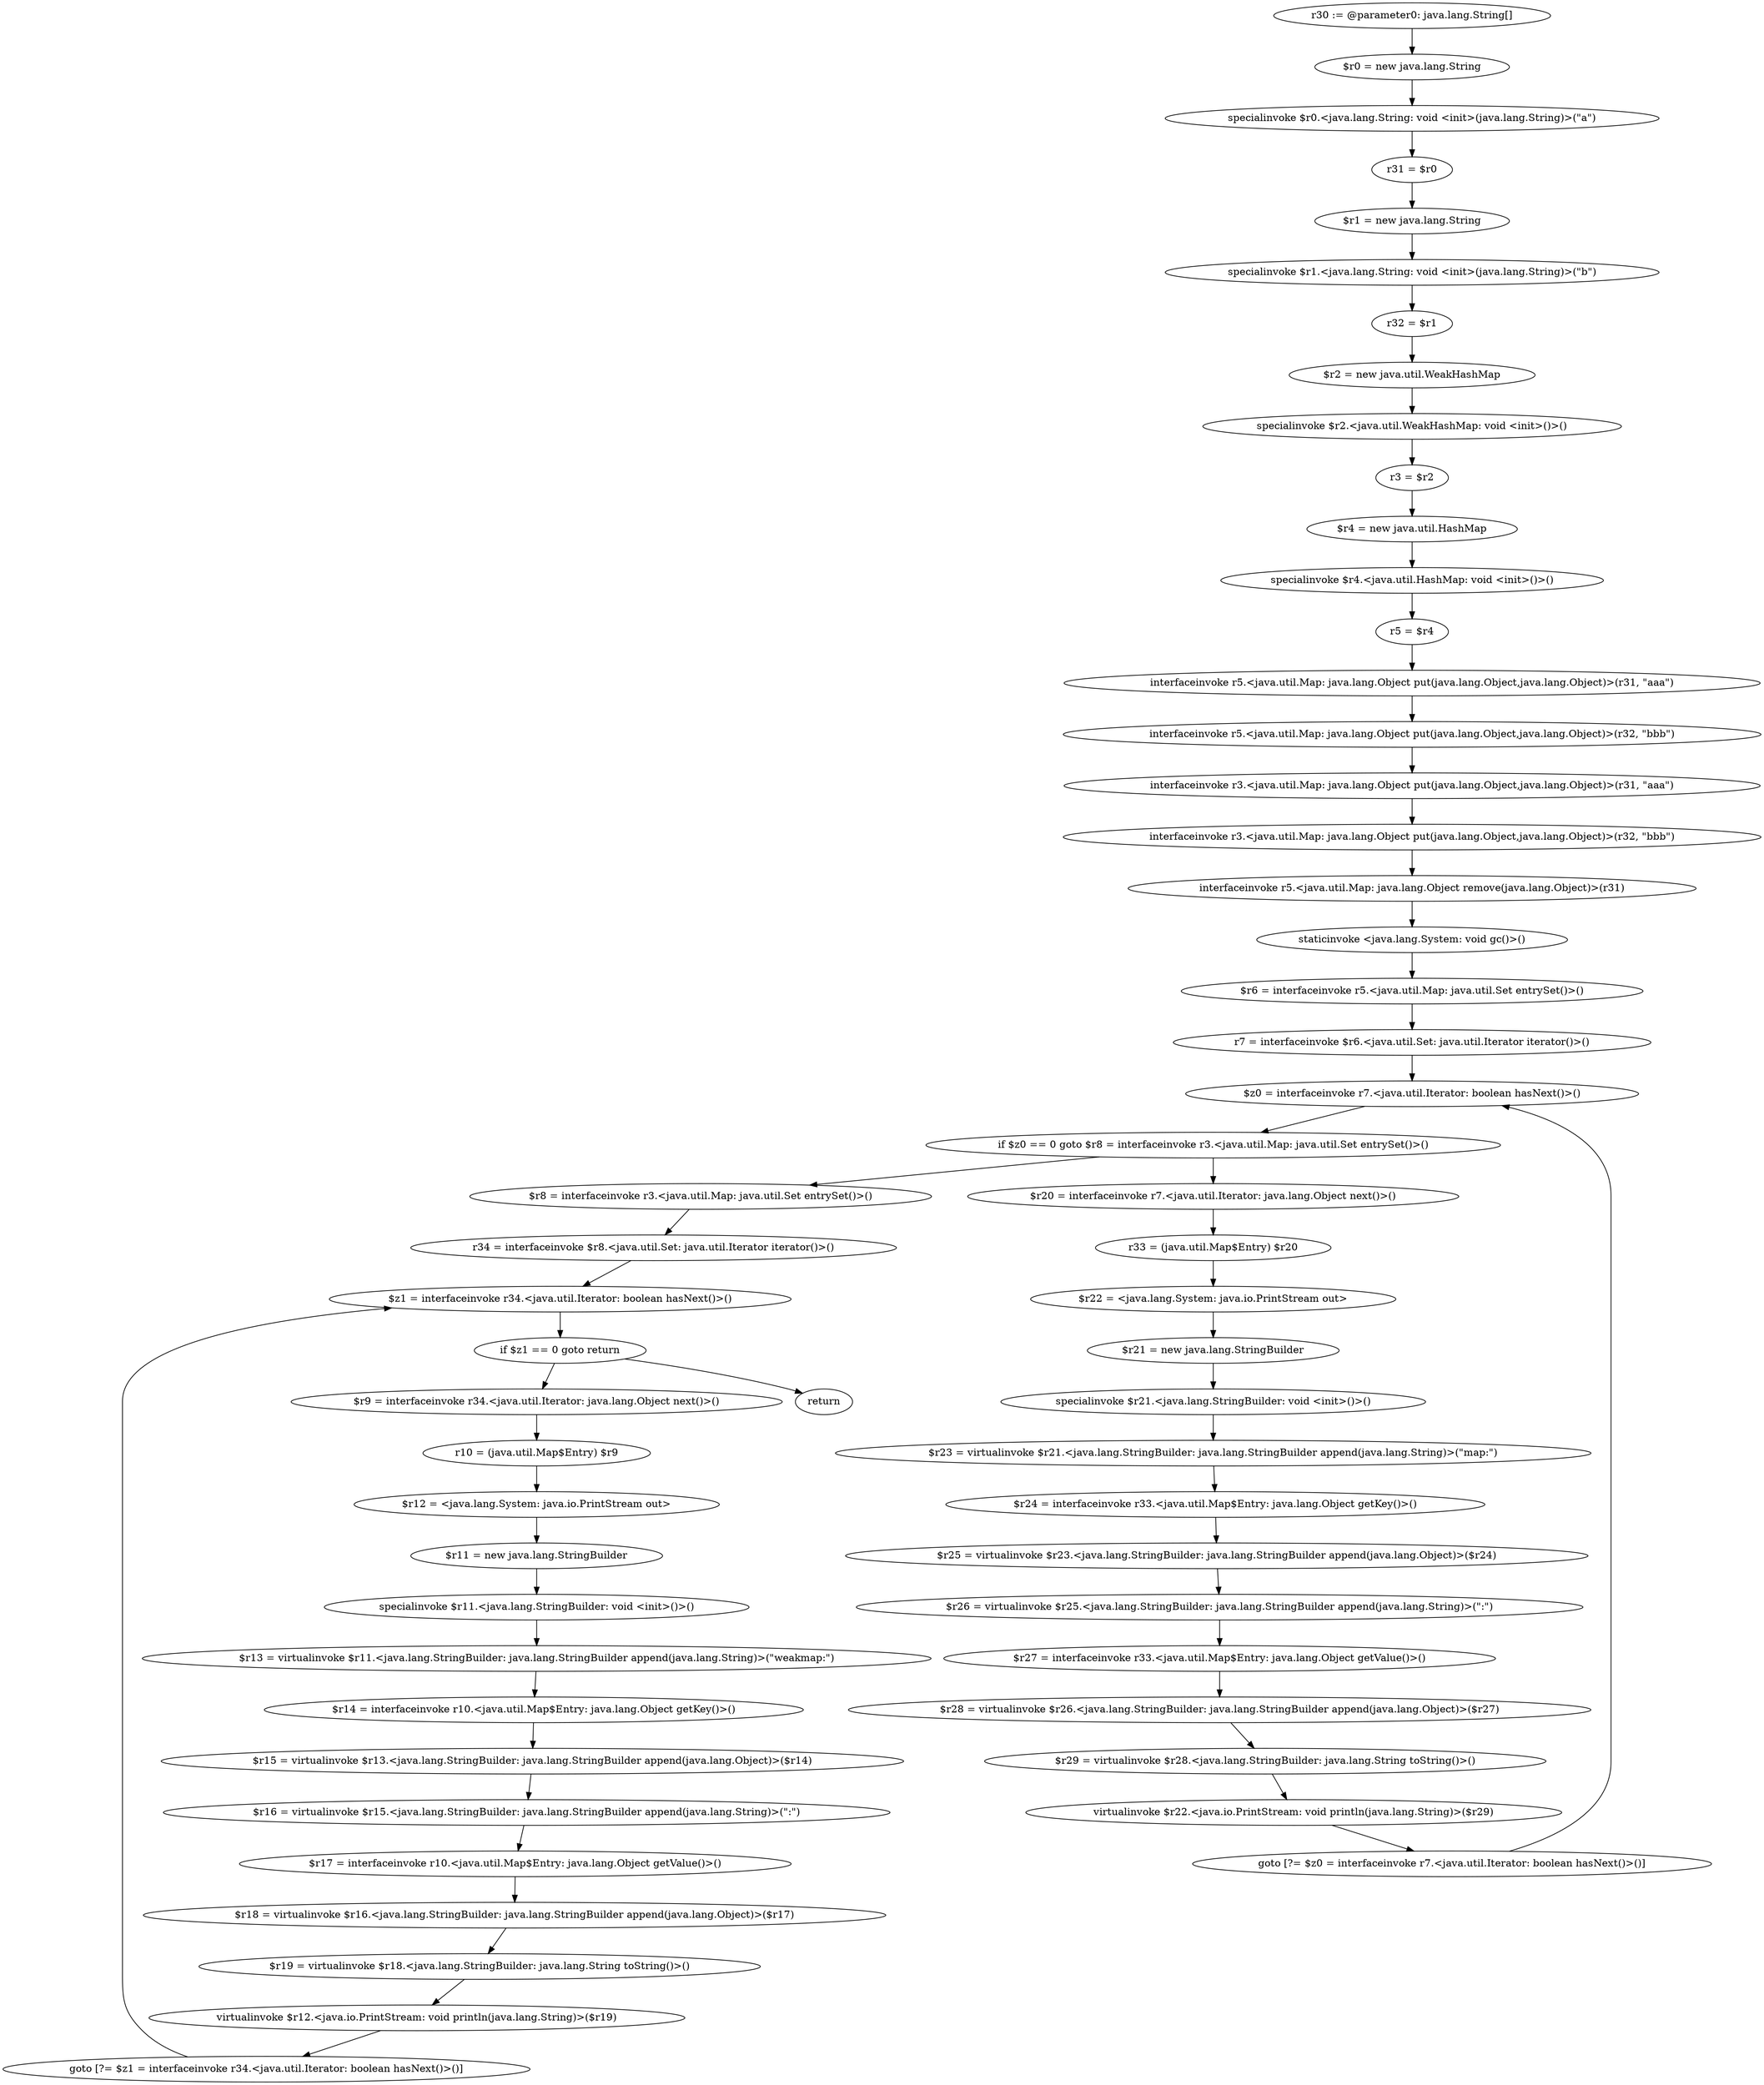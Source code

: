 digraph "unitGraph" {
    "r30 := @parameter0: java.lang.String[]"
    "$r0 = new java.lang.String"
    "specialinvoke $r0.<java.lang.String: void <init>(java.lang.String)>(\"a\")"
    "r31 = $r0"
    "$r1 = new java.lang.String"
    "specialinvoke $r1.<java.lang.String: void <init>(java.lang.String)>(\"b\")"
    "r32 = $r1"
    "$r2 = new java.util.WeakHashMap"
    "specialinvoke $r2.<java.util.WeakHashMap: void <init>()>()"
    "r3 = $r2"
    "$r4 = new java.util.HashMap"
    "specialinvoke $r4.<java.util.HashMap: void <init>()>()"
    "r5 = $r4"
    "interfaceinvoke r5.<java.util.Map: java.lang.Object put(java.lang.Object,java.lang.Object)>(r31, \"aaa\")"
    "interfaceinvoke r5.<java.util.Map: java.lang.Object put(java.lang.Object,java.lang.Object)>(r32, \"bbb\")"
    "interfaceinvoke r3.<java.util.Map: java.lang.Object put(java.lang.Object,java.lang.Object)>(r31, \"aaa\")"
    "interfaceinvoke r3.<java.util.Map: java.lang.Object put(java.lang.Object,java.lang.Object)>(r32, \"bbb\")"
    "interfaceinvoke r5.<java.util.Map: java.lang.Object remove(java.lang.Object)>(r31)"
    "staticinvoke <java.lang.System: void gc()>()"
    "$r6 = interfaceinvoke r5.<java.util.Map: java.util.Set entrySet()>()"
    "r7 = interfaceinvoke $r6.<java.util.Set: java.util.Iterator iterator()>()"
    "$z0 = interfaceinvoke r7.<java.util.Iterator: boolean hasNext()>()"
    "if $z0 == 0 goto $r8 = interfaceinvoke r3.<java.util.Map: java.util.Set entrySet()>()"
    "$r20 = interfaceinvoke r7.<java.util.Iterator: java.lang.Object next()>()"
    "r33 = (java.util.Map$Entry) $r20"
    "$r22 = <java.lang.System: java.io.PrintStream out>"
    "$r21 = new java.lang.StringBuilder"
    "specialinvoke $r21.<java.lang.StringBuilder: void <init>()>()"
    "$r23 = virtualinvoke $r21.<java.lang.StringBuilder: java.lang.StringBuilder append(java.lang.String)>(\"map:\")"
    "$r24 = interfaceinvoke r33.<java.util.Map$Entry: java.lang.Object getKey()>()"
    "$r25 = virtualinvoke $r23.<java.lang.StringBuilder: java.lang.StringBuilder append(java.lang.Object)>($r24)"
    "$r26 = virtualinvoke $r25.<java.lang.StringBuilder: java.lang.StringBuilder append(java.lang.String)>(\":\")"
    "$r27 = interfaceinvoke r33.<java.util.Map$Entry: java.lang.Object getValue()>()"
    "$r28 = virtualinvoke $r26.<java.lang.StringBuilder: java.lang.StringBuilder append(java.lang.Object)>($r27)"
    "$r29 = virtualinvoke $r28.<java.lang.StringBuilder: java.lang.String toString()>()"
    "virtualinvoke $r22.<java.io.PrintStream: void println(java.lang.String)>($r29)"
    "goto [?= $z0 = interfaceinvoke r7.<java.util.Iterator: boolean hasNext()>()]"
    "$r8 = interfaceinvoke r3.<java.util.Map: java.util.Set entrySet()>()"
    "r34 = interfaceinvoke $r8.<java.util.Set: java.util.Iterator iterator()>()"
    "$z1 = interfaceinvoke r34.<java.util.Iterator: boolean hasNext()>()"
    "if $z1 == 0 goto return"
    "$r9 = interfaceinvoke r34.<java.util.Iterator: java.lang.Object next()>()"
    "r10 = (java.util.Map$Entry) $r9"
    "$r12 = <java.lang.System: java.io.PrintStream out>"
    "$r11 = new java.lang.StringBuilder"
    "specialinvoke $r11.<java.lang.StringBuilder: void <init>()>()"
    "$r13 = virtualinvoke $r11.<java.lang.StringBuilder: java.lang.StringBuilder append(java.lang.String)>(\"weakmap:\")"
    "$r14 = interfaceinvoke r10.<java.util.Map$Entry: java.lang.Object getKey()>()"
    "$r15 = virtualinvoke $r13.<java.lang.StringBuilder: java.lang.StringBuilder append(java.lang.Object)>($r14)"
    "$r16 = virtualinvoke $r15.<java.lang.StringBuilder: java.lang.StringBuilder append(java.lang.String)>(\":\")"
    "$r17 = interfaceinvoke r10.<java.util.Map$Entry: java.lang.Object getValue()>()"
    "$r18 = virtualinvoke $r16.<java.lang.StringBuilder: java.lang.StringBuilder append(java.lang.Object)>($r17)"
    "$r19 = virtualinvoke $r18.<java.lang.StringBuilder: java.lang.String toString()>()"
    "virtualinvoke $r12.<java.io.PrintStream: void println(java.lang.String)>($r19)"
    "goto [?= $z1 = interfaceinvoke r34.<java.util.Iterator: boolean hasNext()>()]"
    "return"
    "r30 := @parameter0: java.lang.String[]"->"$r0 = new java.lang.String";
    "$r0 = new java.lang.String"->"specialinvoke $r0.<java.lang.String: void <init>(java.lang.String)>(\"a\")";
    "specialinvoke $r0.<java.lang.String: void <init>(java.lang.String)>(\"a\")"->"r31 = $r0";
    "r31 = $r0"->"$r1 = new java.lang.String";
    "$r1 = new java.lang.String"->"specialinvoke $r1.<java.lang.String: void <init>(java.lang.String)>(\"b\")";
    "specialinvoke $r1.<java.lang.String: void <init>(java.lang.String)>(\"b\")"->"r32 = $r1";
    "r32 = $r1"->"$r2 = new java.util.WeakHashMap";
    "$r2 = new java.util.WeakHashMap"->"specialinvoke $r2.<java.util.WeakHashMap: void <init>()>()";
    "specialinvoke $r2.<java.util.WeakHashMap: void <init>()>()"->"r3 = $r2";
    "r3 = $r2"->"$r4 = new java.util.HashMap";
    "$r4 = new java.util.HashMap"->"specialinvoke $r4.<java.util.HashMap: void <init>()>()";
    "specialinvoke $r4.<java.util.HashMap: void <init>()>()"->"r5 = $r4";
    "r5 = $r4"->"interfaceinvoke r5.<java.util.Map: java.lang.Object put(java.lang.Object,java.lang.Object)>(r31, \"aaa\")";
    "interfaceinvoke r5.<java.util.Map: java.lang.Object put(java.lang.Object,java.lang.Object)>(r31, \"aaa\")"->"interfaceinvoke r5.<java.util.Map: java.lang.Object put(java.lang.Object,java.lang.Object)>(r32, \"bbb\")";
    "interfaceinvoke r5.<java.util.Map: java.lang.Object put(java.lang.Object,java.lang.Object)>(r32, \"bbb\")"->"interfaceinvoke r3.<java.util.Map: java.lang.Object put(java.lang.Object,java.lang.Object)>(r31, \"aaa\")";
    "interfaceinvoke r3.<java.util.Map: java.lang.Object put(java.lang.Object,java.lang.Object)>(r31, \"aaa\")"->"interfaceinvoke r3.<java.util.Map: java.lang.Object put(java.lang.Object,java.lang.Object)>(r32, \"bbb\")";
    "interfaceinvoke r3.<java.util.Map: java.lang.Object put(java.lang.Object,java.lang.Object)>(r32, \"bbb\")"->"interfaceinvoke r5.<java.util.Map: java.lang.Object remove(java.lang.Object)>(r31)";
    "interfaceinvoke r5.<java.util.Map: java.lang.Object remove(java.lang.Object)>(r31)"->"staticinvoke <java.lang.System: void gc()>()";
    "staticinvoke <java.lang.System: void gc()>()"->"$r6 = interfaceinvoke r5.<java.util.Map: java.util.Set entrySet()>()";
    "$r6 = interfaceinvoke r5.<java.util.Map: java.util.Set entrySet()>()"->"r7 = interfaceinvoke $r6.<java.util.Set: java.util.Iterator iterator()>()";
    "r7 = interfaceinvoke $r6.<java.util.Set: java.util.Iterator iterator()>()"->"$z0 = interfaceinvoke r7.<java.util.Iterator: boolean hasNext()>()";
    "$z0 = interfaceinvoke r7.<java.util.Iterator: boolean hasNext()>()"->"if $z0 == 0 goto $r8 = interfaceinvoke r3.<java.util.Map: java.util.Set entrySet()>()";
    "if $z0 == 0 goto $r8 = interfaceinvoke r3.<java.util.Map: java.util.Set entrySet()>()"->"$r20 = interfaceinvoke r7.<java.util.Iterator: java.lang.Object next()>()";
    "if $z0 == 0 goto $r8 = interfaceinvoke r3.<java.util.Map: java.util.Set entrySet()>()"->"$r8 = interfaceinvoke r3.<java.util.Map: java.util.Set entrySet()>()";
    "$r20 = interfaceinvoke r7.<java.util.Iterator: java.lang.Object next()>()"->"r33 = (java.util.Map$Entry) $r20";
    "r33 = (java.util.Map$Entry) $r20"->"$r22 = <java.lang.System: java.io.PrintStream out>";
    "$r22 = <java.lang.System: java.io.PrintStream out>"->"$r21 = new java.lang.StringBuilder";
    "$r21 = new java.lang.StringBuilder"->"specialinvoke $r21.<java.lang.StringBuilder: void <init>()>()";
    "specialinvoke $r21.<java.lang.StringBuilder: void <init>()>()"->"$r23 = virtualinvoke $r21.<java.lang.StringBuilder: java.lang.StringBuilder append(java.lang.String)>(\"map:\")";
    "$r23 = virtualinvoke $r21.<java.lang.StringBuilder: java.lang.StringBuilder append(java.lang.String)>(\"map:\")"->"$r24 = interfaceinvoke r33.<java.util.Map$Entry: java.lang.Object getKey()>()";
    "$r24 = interfaceinvoke r33.<java.util.Map$Entry: java.lang.Object getKey()>()"->"$r25 = virtualinvoke $r23.<java.lang.StringBuilder: java.lang.StringBuilder append(java.lang.Object)>($r24)";
    "$r25 = virtualinvoke $r23.<java.lang.StringBuilder: java.lang.StringBuilder append(java.lang.Object)>($r24)"->"$r26 = virtualinvoke $r25.<java.lang.StringBuilder: java.lang.StringBuilder append(java.lang.String)>(\":\")";
    "$r26 = virtualinvoke $r25.<java.lang.StringBuilder: java.lang.StringBuilder append(java.lang.String)>(\":\")"->"$r27 = interfaceinvoke r33.<java.util.Map$Entry: java.lang.Object getValue()>()";
    "$r27 = interfaceinvoke r33.<java.util.Map$Entry: java.lang.Object getValue()>()"->"$r28 = virtualinvoke $r26.<java.lang.StringBuilder: java.lang.StringBuilder append(java.lang.Object)>($r27)";
    "$r28 = virtualinvoke $r26.<java.lang.StringBuilder: java.lang.StringBuilder append(java.lang.Object)>($r27)"->"$r29 = virtualinvoke $r28.<java.lang.StringBuilder: java.lang.String toString()>()";
    "$r29 = virtualinvoke $r28.<java.lang.StringBuilder: java.lang.String toString()>()"->"virtualinvoke $r22.<java.io.PrintStream: void println(java.lang.String)>($r29)";
    "virtualinvoke $r22.<java.io.PrintStream: void println(java.lang.String)>($r29)"->"goto [?= $z0 = interfaceinvoke r7.<java.util.Iterator: boolean hasNext()>()]";
    "goto [?= $z0 = interfaceinvoke r7.<java.util.Iterator: boolean hasNext()>()]"->"$z0 = interfaceinvoke r7.<java.util.Iterator: boolean hasNext()>()";
    "$r8 = interfaceinvoke r3.<java.util.Map: java.util.Set entrySet()>()"->"r34 = interfaceinvoke $r8.<java.util.Set: java.util.Iterator iterator()>()";
    "r34 = interfaceinvoke $r8.<java.util.Set: java.util.Iterator iterator()>()"->"$z1 = interfaceinvoke r34.<java.util.Iterator: boolean hasNext()>()";
    "$z1 = interfaceinvoke r34.<java.util.Iterator: boolean hasNext()>()"->"if $z1 == 0 goto return";
    "if $z1 == 0 goto return"->"$r9 = interfaceinvoke r34.<java.util.Iterator: java.lang.Object next()>()";
    "if $z1 == 0 goto return"->"return";
    "$r9 = interfaceinvoke r34.<java.util.Iterator: java.lang.Object next()>()"->"r10 = (java.util.Map$Entry) $r9";
    "r10 = (java.util.Map$Entry) $r9"->"$r12 = <java.lang.System: java.io.PrintStream out>";
    "$r12 = <java.lang.System: java.io.PrintStream out>"->"$r11 = new java.lang.StringBuilder";
    "$r11 = new java.lang.StringBuilder"->"specialinvoke $r11.<java.lang.StringBuilder: void <init>()>()";
    "specialinvoke $r11.<java.lang.StringBuilder: void <init>()>()"->"$r13 = virtualinvoke $r11.<java.lang.StringBuilder: java.lang.StringBuilder append(java.lang.String)>(\"weakmap:\")";
    "$r13 = virtualinvoke $r11.<java.lang.StringBuilder: java.lang.StringBuilder append(java.lang.String)>(\"weakmap:\")"->"$r14 = interfaceinvoke r10.<java.util.Map$Entry: java.lang.Object getKey()>()";
    "$r14 = interfaceinvoke r10.<java.util.Map$Entry: java.lang.Object getKey()>()"->"$r15 = virtualinvoke $r13.<java.lang.StringBuilder: java.lang.StringBuilder append(java.lang.Object)>($r14)";
    "$r15 = virtualinvoke $r13.<java.lang.StringBuilder: java.lang.StringBuilder append(java.lang.Object)>($r14)"->"$r16 = virtualinvoke $r15.<java.lang.StringBuilder: java.lang.StringBuilder append(java.lang.String)>(\":\")";
    "$r16 = virtualinvoke $r15.<java.lang.StringBuilder: java.lang.StringBuilder append(java.lang.String)>(\":\")"->"$r17 = interfaceinvoke r10.<java.util.Map$Entry: java.lang.Object getValue()>()";
    "$r17 = interfaceinvoke r10.<java.util.Map$Entry: java.lang.Object getValue()>()"->"$r18 = virtualinvoke $r16.<java.lang.StringBuilder: java.lang.StringBuilder append(java.lang.Object)>($r17)";
    "$r18 = virtualinvoke $r16.<java.lang.StringBuilder: java.lang.StringBuilder append(java.lang.Object)>($r17)"->"$r19 = virtualinvoke $r18.<java.lang.StringBuilder: java.lang.String toString()>()";
    "$r19 = virtualinvoke $r18.<java.lang.StringBuilder: java.lang.String toString()>()"->"virtualinvoke $r12.<java.io.PrintStream: void println(java.lang.String)>($r19)";
    "virtualinvoke $r12.<java.io.PrintStream: void println(java.lang.String)>($r19)"->"goto [?= $z1 = interfaceinvoke r34.<java.util.Iterator: boolean hasNext()>()]";
    "goto [?= $z1 = interfaceinvoke r34.<java.util.Iterator: boolean hasNext()>()]"->"$z1 = interfaceinvoke r34.<java.util.Iterator: boolean hasNext()>()";
}
